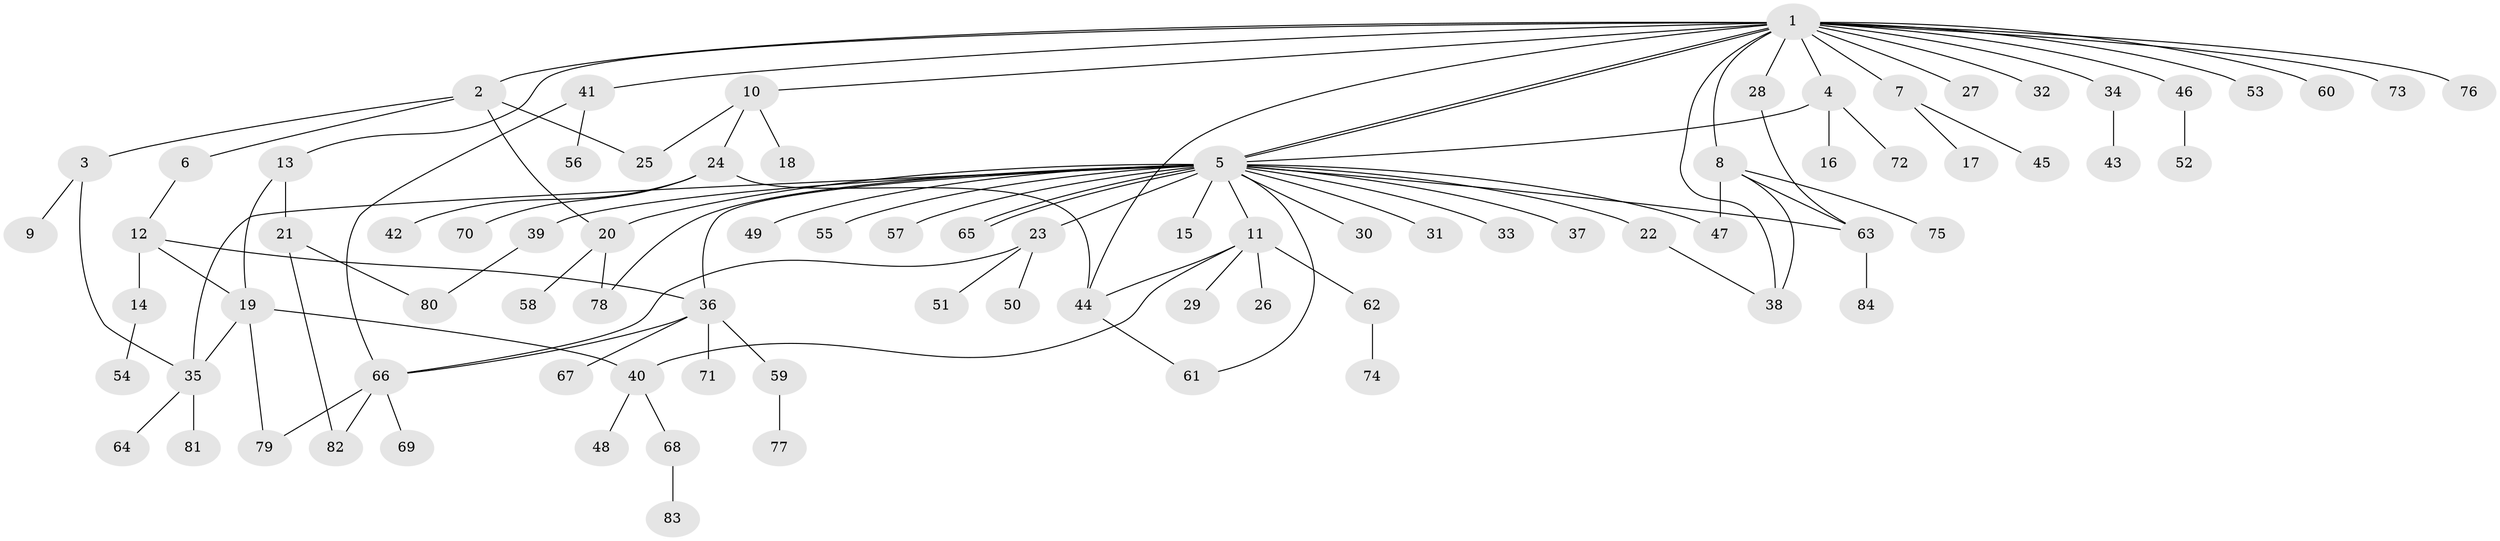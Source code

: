 // Generated by graph-tools (version 1.1) at 2025/14/03/09/25 04:14:28]
// undirected, 84 vertices, 107 edges
graph export_dot {
graph [start="1"]
  node [color=gray90,style=filled];
  1;
  2;
  3;
  4;
  5;
  6;
  7;
  8;
  9;
  10;
  11;
  12;
  13;
  14;
  15;
  16;
  17;
  18;
  19;
  20;
  21;
  22;
  23;
  24;
  25;
  26;
  27;
  28;
  29;
  30;
  31;
  32;
  33;
  34;
  35;
  36;
  37;
  38;
  39;
  40;
  41;
  42;
  43;
  44;
  45;
  46;
  47;
  48;
  49;
  50;
  51;
  52;
  53;
  54;
  55;
  56;
  57;
  58;
  59;
  60;
  61;
  62;
  63;
  64;
  65;
  66;
  67;
  68;
  69;
  70;
  71;
  72;
  73;
  74;
  75;
  76;
  77;
  78;
  79;
  80;
  81;
  82;
  83;
  84;
  1 -- 2;
  1 -- 4;
  1 -- 5;
  1 -- 5;
  1 -- 7;
  1 -- 8;
  1 -- 10;
  1 -- 13;
  1 -- 27;
  1 -- 28;
  1 -- 32;
  1 -- 34;
  1 -- 38;
  1 -- 41;
  1 -- 44;
  1 -- 46;
  1 -- 53;
  1 -- 60;
  1 -- 73;
  1 -- 76;
  2 -- 3;
  2 -- 6;
  2 -- 20;
  2 -- 25;
  3 -- 9;
  3 -- 35;
  4 -- 5;
  4 -- 16;
  4 -- 72;
  5 -- 11;
  5 -- 15;
  5 -- 20;
  5 -- 22;
  5 -- 23;
  5 -- 30;
  5 -- 31;
  5 -- 33;
  5 -- 35;
  5 -- 36;
  5 -- 37;
  5 -- 39;
  5 -- 47;
  5 -- 49;
  5 -- 55;
  5 -- 57;
  5 -- 61;
  5 -- 63;
  5 -- 65;
  5 -- 65;
  5 -- 78;
  6 -- 12;
  7 -- 17;
  7 -- 45;
  8 -- 38;
  8 -- 47;
  8 -- 63;
  8 -- 75;
  10 -- 18;
  10 -- 24;
  10 -- 25;
  11 -- 26;
  11 -- 29;
  11 -- 40;
  11 -- 44;
  11 -- 62;
  12 -- 14;
  12 -- 19;
  12 -- 36;
  13 -- 19;
  13 -- 21;
  14 -- 54;
  19 -- 35;
  19 -- 40;
  19 -- 79;
  20 -- 58;
  20 -- 78;
  21 -- 80;
  21 -- 82;
  22 -- 38;
  23 -- 50;
  23 -- 51;
  23 -- 66;
  24 -- 42;
  24 -- 44;
  24 -- 70;
  28 -- 63;
  34 -- 43;
  35 -- 64;
  35 -- 81;
  36 -- 59;
  36 -- 66;
  36 -- 67;
  36 -- 71;
  39 -- 80;
  40 -- 48;
  40 -- 68;
  41 -- 56;
  41 -- 66;
  44 -- 61;
  46 -- 52;
  59 -- 77;
  62 -- 74;
  63 -- 84;
  66 -- 69;
  66 -- 79;
  66 -- 82;
  68 -- 83;
}
